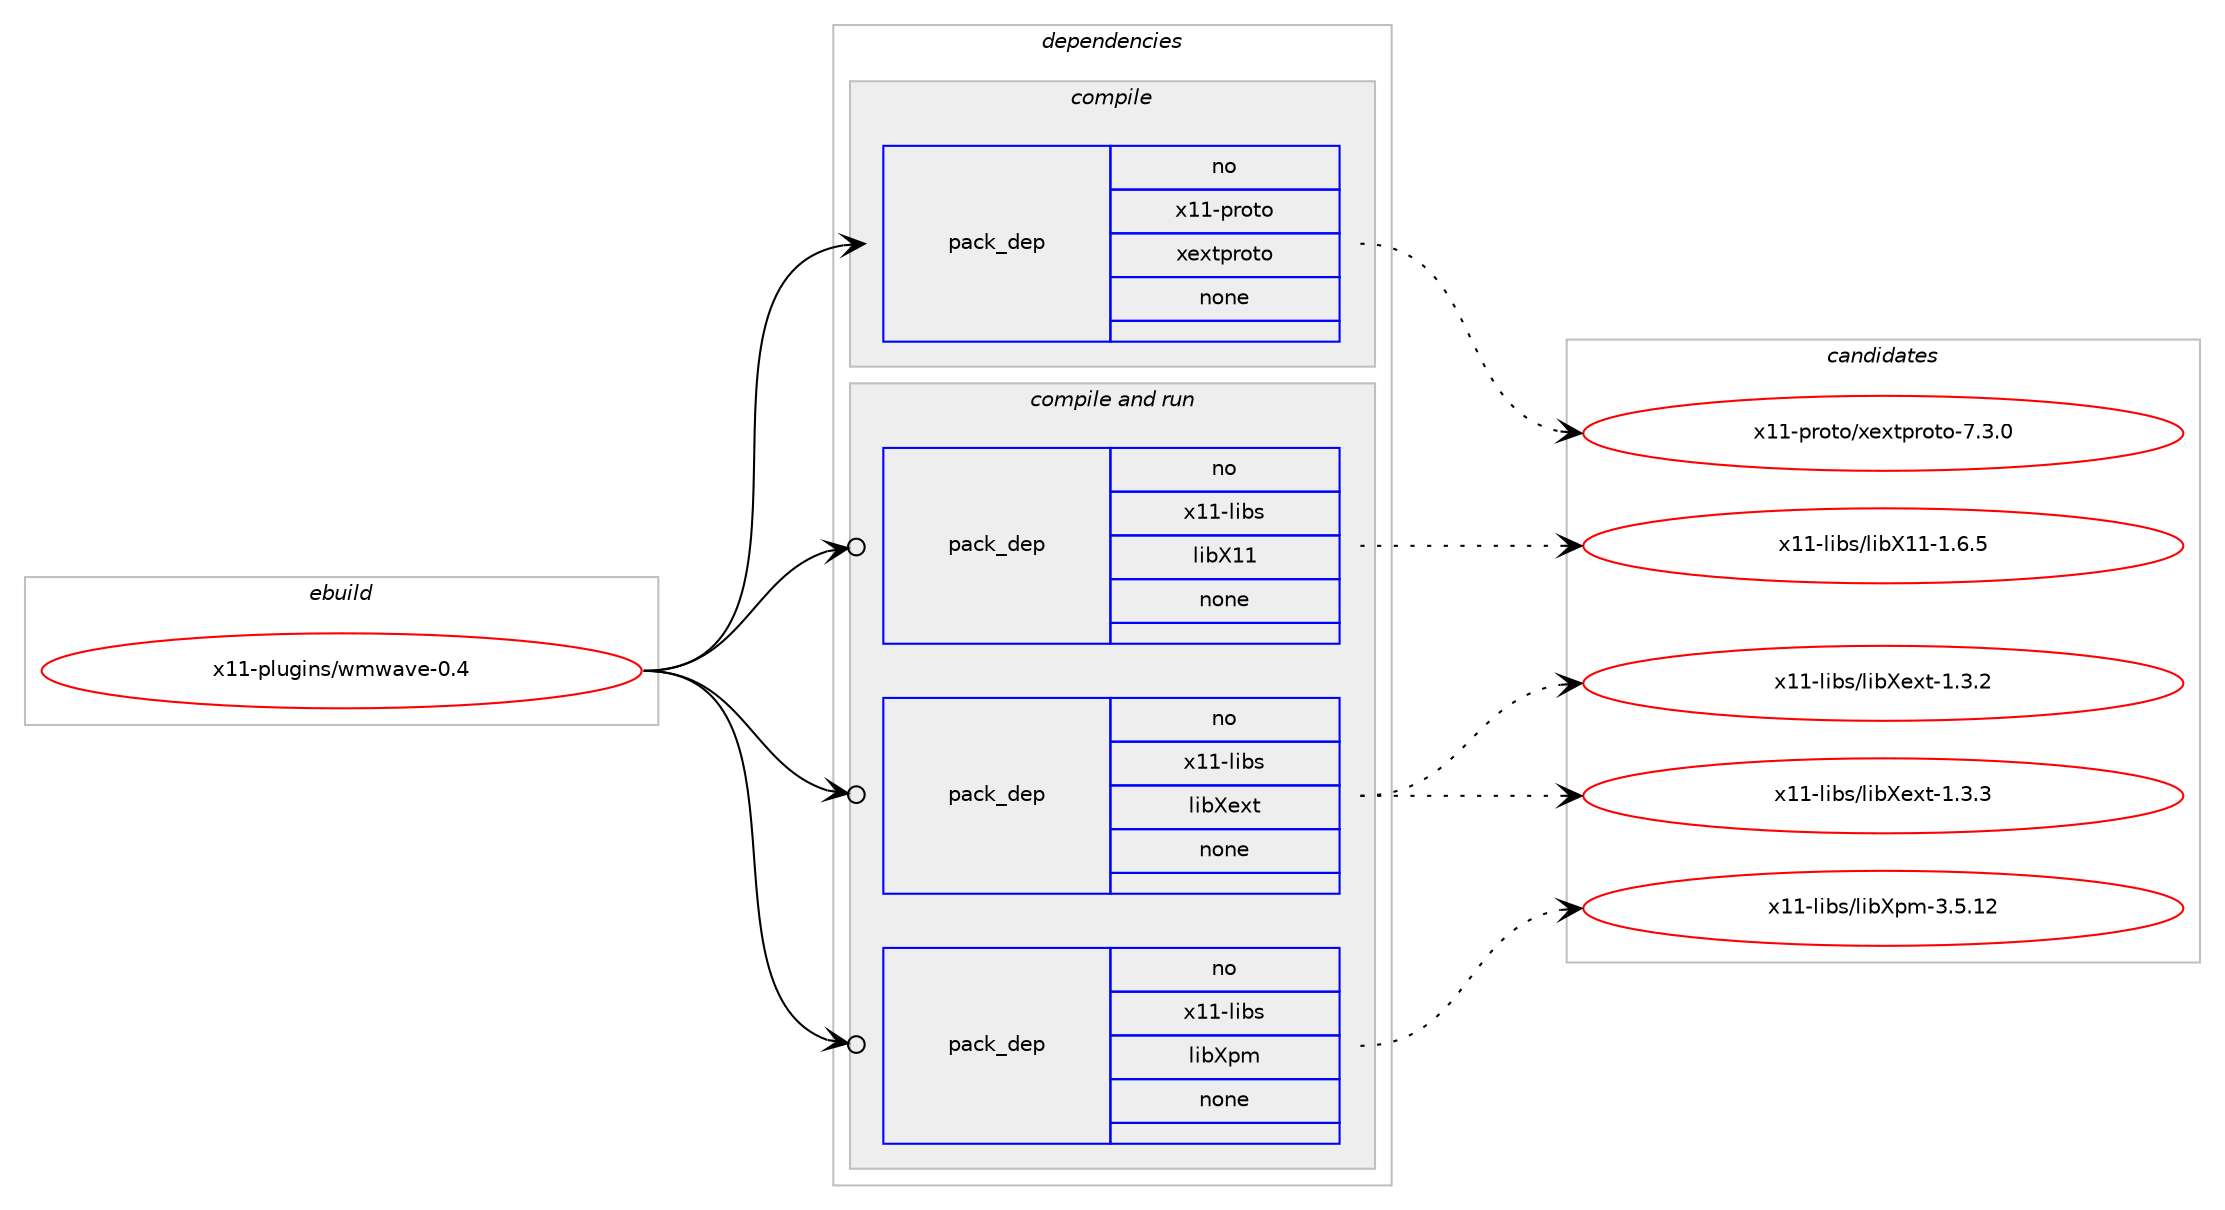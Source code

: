 digraph prolog {

# *************
# Graph options
# *************

newrank=true;
concentrate=true;
compound=true;
graph [rankdir=LR,fontname=Helvetica,fontsize=10,ranksep=1.5];#, ranksep=2.5, nodesep=0.2];
edge  [arrowhead=vee];
node  [fontname=Helvetica,fontsize=10];

# **********
# The ebuild
# **********

subgraph cluster_leftcol {
color=gray;
rank=same;
label=<<i>ebuild</i>>;
id [label="x11-plugins/wmwave-0.4", color=red, width=4, href="../x11-plugins/wmwave-0.4.svg"];
}

# ****************
# The dependencies
# ****************

subgraph cluster_midcol {
color=gray;
label=<<i>dependencies</i>>;
subgraph cluster_compile {
fillcolor="#eeeeee";
style=filled;
label=<<i>compile</i>>;
subgraph pack394200 {
dependency527735 [label=<<TABLE BORDER="0" CELLBORDER="1" CELLSPACING="0" CELLPADDING="4" WIDTH="220"><TR><TD ROWSPAN="6" CELLPADDING="30">pack_dep</TD></TR><TR><TD WIDTH="110">no</TD></TR><TR><TD>x11-proto</TD></TR><TR><TD>xextproto</TD></TR><TR><TD>none</TD></TR><TR><TD></TD></TR></TABLE>>, shape=none, color=blue];
}
id:e -> dependency527735:w [weight=20,style="solid",arrowhead="vee"];
}
subgraph cluster_compileandrun {
fillcolor="#eeeeee";
style=filled;
label=<<i>compile and run</i>>;
subgraph pack394201 {
dependency527736 [label=<<TABLE BORDER="0" CELLBORDER="1" CELLSPACING="0" CELLPADDING="4" WIDTH="220"><TR><TD ROWSPAN="6" CELLPADDING="30">pack_dep</TD></TR><TR><TD WIDTH="110">no</TD></TR><TR><TD>x11-libs</TD></TR><TR><TD>libX11</TD></TR><TR><TD>none</TD></TR><TR><TD></TD></TR></TABLE>>, shape=none, color=blue];
}
id:e -> dependency527736:w [weight=20,style="solid",arrowhead="odotvee"];
subgraph pack394202 {
dependency527737 [label=<<TABLE BORDER="0" CELLBORDER="1" CELLSPACING="0" CELLPADDING="4" WIDTH="220"><TR><TD ROWSPAN="6" CELLPADDING="30">pack_dep</TD></TR><TR><TD WIDTH="110">no</TD></TR><TR><TD>x11-libs</TD></TR><TR><TD>libXext</TD></TR><TR><TD>none</TD></TR><TR><TD></TD></TR></TABLE>>, shape=none, color=blue];
}
id:e -> dependency527737:w [weight=20,style="solid",arrowhead="odotvee"];
subgraph pack394203 {
dependency527738 [label=<<TABLE BORDER="0" CELLBORDER="1" CELLSPACING="0" CELLPADDING="4" WIDTH="220"><TR><TD ROWSPAN="6" CELLPADDING="30">pack_dep</TD></TR><TR><TD WIDTH="110">no</TD></TR><TR><TD>x11-libs</TD></TR><TR><TD>libXpm</TD></TR><TR><TD>none</TD></TR><TR><TD></TD></TR></TABLE>>, shape=none, color=blue];
}
id:e -> dependency527738:w [weight=20,style="solid",arrowhead="odotvee"];
}
subgraph cluster_run {
fillcolor="#eeeeee";
style=filled;
label=<<i>run</i>>;
}
}

# **************
# The candidates
# **************

subgraph cluster_choices {
rank=same;
color=gray;
label=<<i>candidates</i>>;

subgraph choice394200 {
color=black;
nodesep=1;
choice12049494511211411111611147120101120116112114111116111455546514648 [label="x11-proto/xextproto-7.3.0", color=red, width=4,href="../x11-proto/xextproto-7.3.0.svg"];
dependency527735:e -> choice12049494511211411111611147120101120116112114111116111455546514648:w [style=dotted,weight="100"];
}
subgraph choice394201 {
color=black;
nodesep=1;
choice120494945108105981154710810598884949454946544653 [label="x11-libs/libX11-1.6.5", color=red, width=4,href="../x11-libs/libX11-1.6.5.svg"];
dependency527736:e -> choice120494945108105981154710810598884949454946544653:w [style=dotted,weight="100"];
}
subgraph choice394202 {
color=black;
nodesep=1;
choice12049494510810598115471081059888101120116454946514650 [label="x11-libs/libXext-1.3.2", color=red, width=4,href="../x11-libs/libXext-1.3.2.svg"];
choice12049494510810598115471081059888101120116454946514651 [label="x11-libs/libXext-1.3.3", color=red, width=4,href="../x11-libs/libXext-1.3.3.svg"];
dependency527737:e -> choice12049494510810598115471081059888101120116454946514650:w [style=dotted,weight="100"];
dependency527737:e -> choice12049494510810598115471081059888101120116454946514651:w [style=dotted,weight="100"];
}
subgraph choice394203 {
color=black;
nodesep=1;
choice1204949451081059811547108105988811210945514653464950 [label="x11-libs/libXpm-3.5.12", color=red, width=4,href="../x11-libs/libXpm-3.5.12.svg"];
dependency527738:e -> choice1204949451081059811547108105988811210945514653464950:w [style=dotted,weight="100"];
}
}

}
